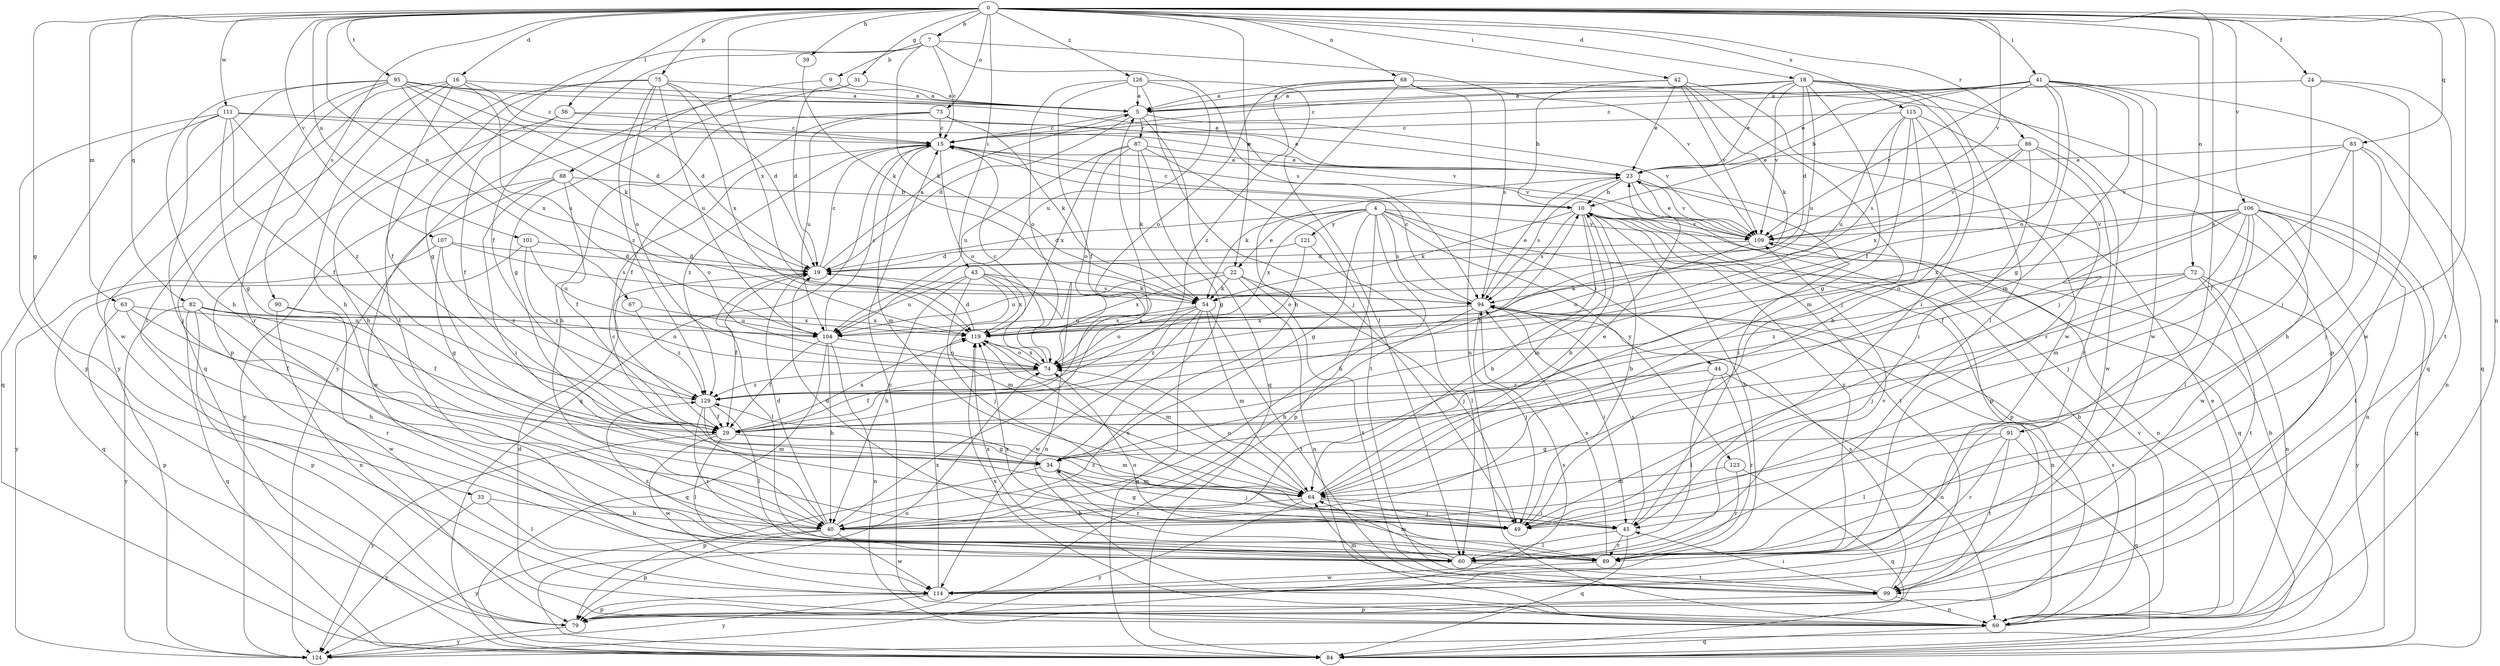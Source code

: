 strict digraph  {
0;
4;
5;
7;
9;
10;
15;
16;
18;
19;
22;
23;
24;
29;
31;
33;
34;
39;
40;
41;
42;
43;
44;
45;
49;
54;
56;
60;
63;
64;
67;
68;
69;
72;
73;
74;
75;
79;
82;
83;
84;
86;
87;
88;
89;
90;
91;
94;
95;
99;
101;
104;
106;
107;
109;
111;
114;
115;
119;
121;
123;
124;
126;
129;
0 -> 7  [label=b];
0 -> 16  [label=d];
0 -> 18  [label=d];
0 -> 22  [label=e];
0 -> 24  [label=f];
0 -> 31  [label=g];
0 -> 33  [label=g];
0 -> 39  [label=h];
0 -> 41  [label=i];
0 -> 42  [label=i];
0 -> 43  [label=i];
0 -> 56  [label=l];
0 -> 60  [label=l];
0 -> 63  [label=m];
0 -> 67  [label=n];
0 -> 68  [label=n];
0 -> 69  [label=n];
0 -> 72  [label=o];
0 -> 73  [label=o];
0 -> 75  [label=p];
0 -> 82  [label=q];
0 -> 83  [label=q];
0 -> 86  [label=r];
0 -> 90  [label=s];
0 -> 91  [label=s];
0 -> 95  [label=t];
0 -> 101  [label=u];
0 -> 106  [label=v];
0 -> 107  [label=v];
0 -> 109  [label=v];
0 -> 111  [label=w];
0 -> 115  [label=x];
0 -> 119  [label=x];
0 -> 126  [label=z];
4 -> 19  [label=d];
4 -> 22  [label=e];
4 -> 34  [label=g];
4 -> 40  [label=h];
4 -> 44  [label=i];
4 -> 79  [label=p];
4 -> 84  [label=q];
4 -> 94  [label=s];
4 -> 109  [label=v];
4 -> 119  [label=x];
4 -> 121  [label=y];
4 -> 123  [label=y];
5 -> 15  [label=c];
5 -> 19  [label=d];
5 -> 84  [label=q];
5 -> 87  [label=r];
5 -> 109  [label=v];
7 -> 9  [label=b];
7 -> 15  [label=c];
7 -> 29  [label=f];
7 -> 34  [label=g];
7 -> 54  [label=k];
7 -> 94  [label=s];
7 -> 109  [label=v];
9 -> 5  [label=a];
9 -> 88  [label=r];
10 -> 15  [label=c];
10 -> 40  [label=h];
10 -> 54  [label=k];
10 -> 64  [label=m];
10 -> 79  [label=p];
10 -> 89  [label=r];
10 -> 94  [label=s];
10 -> 99  [label=t];
10 -> 109  [label=v];
15 -> 23  [label=e];
15 -> 64  [label=m];
15 -> 74  [label=o];
15 -> 84  [label=q];
15 -> 109  [label=v];
15 -> 129  [label=z];
16 -> 5  [label=a];
16 -> 19  [label=d];
16 -> 29  [label=f];
16 -> 40  [label=h];
16 -> 60  [label=l];
16 -> 84  [label=q];
16 -> 104  [label=u];
18 -> 5  [label=a];
18 -> 15  [label=c];
18 -> 19  [label=d];
18 -> 23  [label=e];
18 -> 29  [label=f];
18 -> 45  [label=i];
18 -> 60  [label=l];
18 -> 79  [label=p];
18 -> 104  [label=u];
18 -> 109  [label=v];
19 -> 5  [label=a];
19 -> 15  [label=c];
19 -> 29  [label=f];
19 -> 60  [label=l];
19 -> 94  [label=s];
22 -> 49  [label=j];
22 -> 54  [label=k];
22 -> 69  [label=n];
22 -> 99  [label=t];
22 -> 104  [label=u];
22 -> 119  [label=x];
23 -> 10  [label=b];
23 -> 45  [label=i];
23 -> 54  [label=k];
23 -> 79  [label=p];
23 -> 94  [label=s];
23 -> 109  [label=v];
24 -> 5  [label=a];
24 -> 49  [label=j];
24 -> 99  [label=t];
24 -> 114  [label=w];
29 -> 10  [label=b];
29 -> 34  [label=g];
29 -> 60  [label=l];
29 -> 64  [label=m];
29 -> 114  [label=w];
29 -> 119  [label=x];
29 -> 124  [label=y];
31 -> 5  [label=a];
31 -> 19  [label=d];
31 -> 34  [label=g];
31 -> 124  [label=y];
33 -> 40  [label=h];
33 -> 60  [label=l];
33 -> 124  [label=y];
34 -> 49  [label=j];
34 -> 64  [label=m];
34 -> 79  [label=p];
34 -> 89  [label=r];
39 -> 54  [label=k];
40 -> 5  [label=a];
40 -> 15  [label=c];
40 -> 19  [label=d];
40 -> 79  [label=p];
40 -> 114  [label=w];
40 -> 124  [label=y];
41 -> 5  [label=a];
41 -> 10  [label=b];
41 -> 15  [label=c];
41 -> 23  [label=e];
41 -> 34  [label=g];
41 -> 49  [label=j];
41 -> 64  [label=m];
41 -> 74  [label=o];
41 -> 84  [label=q];
41 -> 109  [label=v];
41 -> 114  [label=w];
42 -> 5  [label=a];
42 -> 10  [label=b];
42 -> 23  [label=e];
42 -> 49  [label=j];
42 -> 54  [label=k];
42 -> 109  [label=v];
42 -> 114  [label=w];
43 -> 40  [label=h];
43 -> 49  [label=j];
43 -> 54  [label=k];
43 -> 64  [label=m];
43 -> 69  [label=n];
43 -> 104  [label=u];
43 -> 119  [label=x];
44 -> 60  [label=l];
44 -> 69  [label=n];
44 -> 89  [label=r];
44 -> 129  [label=z];
45 -> 60  [label=l];
45 -> 84  [label=q];
45 -> 89  [label=r];
45 -> 94  [label=s];
45 -> 119  [label=x];
45 -> 129  [label=z];
49 -> 10  [label=b];
49 -> 19  [label=d];
49 -> 34  [label=g];
54 -> 64  [label=m];
54 -> 74  [label=o];
54 -> 84  [label=q];
54 -> 99  [label=t];
54 -> 114  [label=w];
54 -> 119  [label=x];
54 -> 129  [label=z];
56 -> 15  [label=c];
56 -> 23  [label=e];
56 -> 29  [label=f];
56 -> 40  [label=h];
60 -> 64  [label=m];
60 -> 99  [label=t];
60 -> 109  [label=v];
60 -> 119  [label=x];
63 -> 29  [label=f];
63 -> 40  [label=h];
63 -> 79  [label=p];
63 -> 104  [label=u];
64 -> 10  [label=b];
64 -> 23  [label=e];
64 -> 40  [label=h];
64 -> 45  [label=i];
64 -> 49  [label=j];
64 -> 74  [label=o];
64 -> 124  [label=y];
67 -> 104  [label=u];
67 -> 129  [label=z];
68 -> 5  [label=a];
68 -> 40  [label=h];
68 -> 69  [label=n];
68 -> 74  [label=o];
68 -> 84  [label=q];
68 -> 94  [label=s];
68 -> 129  [label=z];
69 -> 10  [label=b];
69 -> 15  [label=c];
69 -> 19  [label=d];
69 -> 23  [label=e];
69 -> 84  [label=q];
69 -> 94  [label=s];
69 -> 109  [label=v];
69 -> 119  [label=x];
72 -> 49  [label=j];
72 -> 54  [label=k];
72 -> 69  [label=n];
72 -> 99  [label=t];
72 -> 124  [label=y];
72 -> 129  [label=z];
73 -> 15  [label=c];
73 -> 29  [label=f];
73 -> 40  [label=h];
73 -> 54  [label=k];
73 -> 104  [label=u];
73 -> 109  [label=v];
74 -> 15  [label=c];
74 -> 29  [label=f];
74 -> 119  [label=x];
74 -> 129  [label=z];
75 -> 5  [label=a];
75 -> 19  [label=d];
75 -> 60  [label=l];
75 -> 74  [label=o];
75 -> 79  [label=p];
75 -> 104  [label=u];
75 -> 119  [label=x];
75 -> 129  [label=z];
79 -> 94  [label=s];
79 -> 124  [label=y];
82 -> 29  [label=f];
82 -> 74  [label=o];
82 -> 79  [label=p];
82 -> 84  [label=q];
82 -> 89  [label=r];
82 -> 119  [label=x];
82 -> 124  [label=y];
83 -> 23  [label=e];
83 -> 29  [label=f];
83 -> 40  [label=h];
83 -> 49  [label=j];
83 -> 69  [label=n];
83 -> 109  [label=v];
84 -> 10  [label=b];
84 -> 74  [label=o];
86 -> 23  [label=e];
86 -> 45  [label=i];
86 -> 89  [label=r];
86 -> 109  [label=v];
86 -> 114  [label=w];
86 -> 119  [label=x];
87 -> 23  [label=e];
87 -> 34  [label=g];
87 -> 54  [label=k];
87 -> 74  [label=o];
87 -> 99  [label=t];
87 -> 104  [label=u];
87 -> 119  [label=x];
88 -> 10  [label=b];
88 -> 29  [label=f];
88 -> 45  [label=i];
88 -> 74  [label=o];
88 -> 114  [label=w];
88 -> 124  [label=y];
89 -> 10  [label=b];
89 -> 74  [label=o];
89 -> 94  [label=s];
89 -> 114  [label=w];
89 -> 119  [label=x];
89 -> 129  [label=z];
90 -> 69  [label=n];
90 -> 114  [label=w];
90 -> 119  [label=x];
91 -> 34  [label=g];
91 -> 60  [label=l];
91 -> 84  [label=q];
91 -> 89  [label=r];
91 -> 99  [label=t];
94 -> 15  [label=c];
94 -> 23  [label=e];
94 -> 40  [label=h];
94 -> 45  [label=i];
94 -> 49  [label=j];
94 -> 69  [label=n];
94 -> 104  [label=u];
94 -> 119  [label=x];
95 -> 5  [label=a];
95 -> 15  [label=c];
95 -> 19  [label=d];
95 -> 23  [label=e];
95 -> 40  [label=h];
95 -> 54  [label=k];
95 -> 89  [label=r];
95 -> 114  [label=w];
95 -> 119  [label=x];
95 -> 124  [label=y];
99 -> 45  [label=i];
99 -> 64  [label=m];
99 -> 69  [label=n];
99 -> 79  [label=p];
99 -> 94  [label=s];
101 -> 19  [label=d];
101 -> 84  [label=q];
101 -> 104  [label=u];
101 -> 129  [label=z];
104 -> 15  [label=c];
104 -> 29  [label=f];
104 -> 40  [label=h];
104 -> 69  [label=n];
104 -> 74  [label=o];
104 -> 84  [label=q];
106 -> 29  [label=f];
106 -> 49  [label=j];
106 -> 60  [label=l];
106 -> 64  [label=m];
106 -> 69  [label=n];
106 -> 74  [label=o];
106 -> 84  [label=q];
106 -> 99  [label=t];
106 -> 109  [label=v];
106 -> 114  [label=w];
106 -> 119  [label=x];
107 -> 19  [label=d];
107 -> 34  [label=g];
107 -> 94  [label=s];
107 -> 124  [label=y];
107 -> 129  [label=z];
109 -> 19  [label=d];
109 -> 23  [label=e];
109 -> 69  [label=n];
109 -> 74  [label=o];
111 -> 15  [label=c];
111 -> 23  [label=e];
111 -> 29  [label=f];
111 -> 34  [label=g];
111 -> 49  [label=j];
111 -> 79  [label=p];
111 -> 84  [label=q];
111 -> 129  [label=z];
114 -> 79  [label=p];
114 -> 119  [label=x];
114 -> 124  [label=y];
115 -> 15  [label=c];
115 -> 34  [label=g];
115 -> 40  [label=h];
115 -> 64  [label=m];
115 -> 89  [label=r];
115 -> 94  [label=s];
115 -> 104  [label=u];
119 -> 19  [label=d];
119 -> 64  [label=m];
119 -> 74  [label=o];
121 -> 19  [label=d];
121 -> 60  [label=l];
121 -> 74  [label=o];
123 -> 64  [label=m];
123 -> 84  [label=q];
123 -> 89  [label=r];
126 -> 5  [label=a];
126 -> 29  [label=f];
126 -> 49  [label=j];
126 -> 60  [label=l];
126 -> 74  [label=o];
126 -> 104  [label=u];
129 -> 29  [label=f];
129 -> 60  [label=l];
129 -> 64  [label=m];
129 -> 89  [label=r];
}
